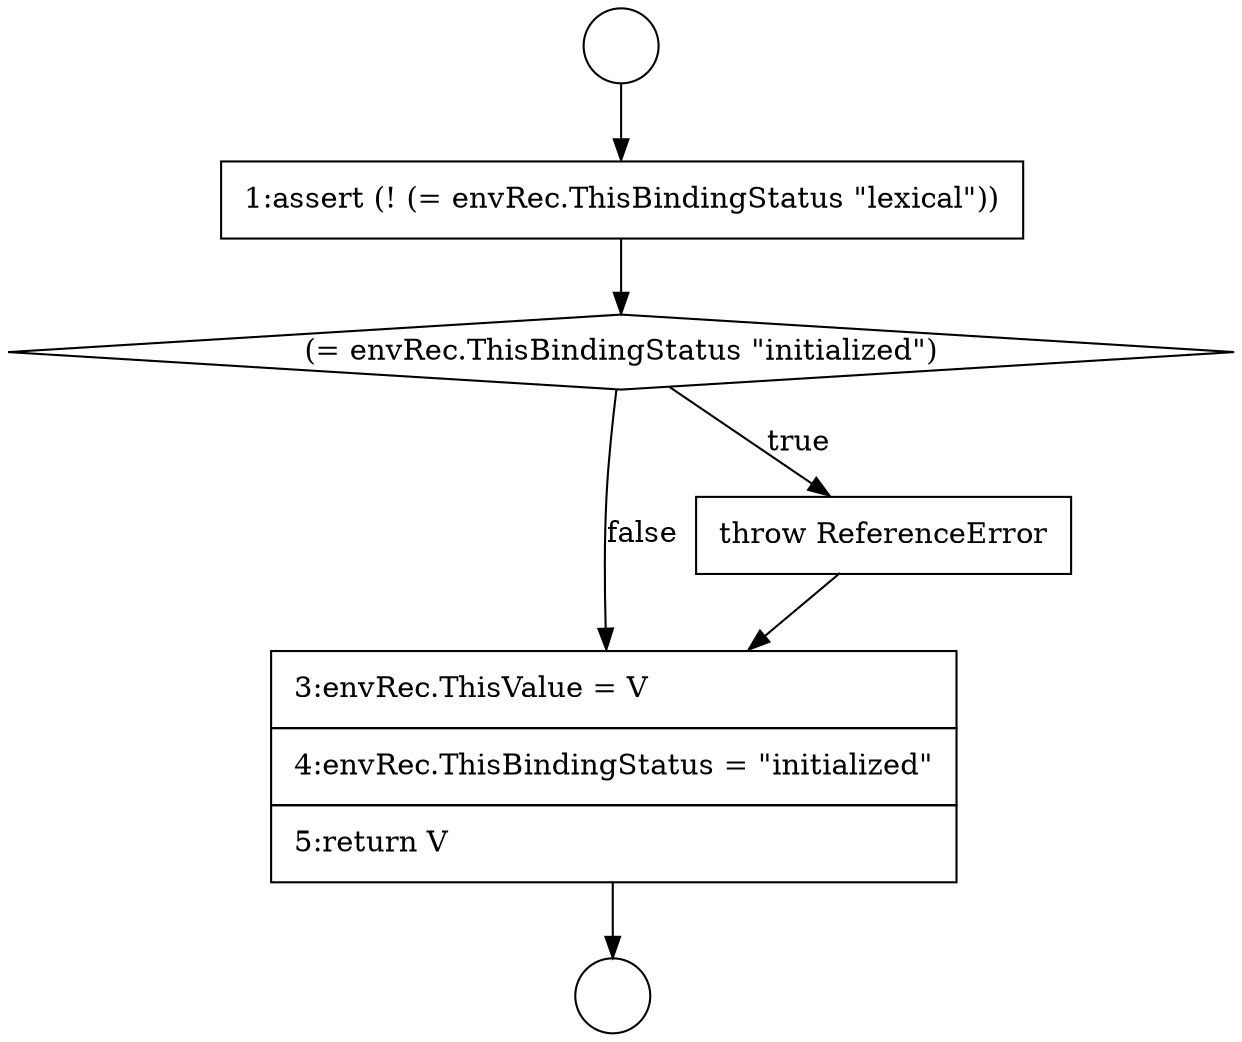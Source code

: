 digraph {
  node1179 [shape=none, margin=0, label=<<font color="black">
    <table border="0" cellborder="1" cellspacing="0" cellpadding="10">
      <tr><td align="left">1:assert (! (= envRec.ThisBindingStatus &quot;lexical&quot;))</td></tr>
    </table>
  </font>> color="black" fillcolor="white" style=filled]
  node1178 [shape=circle label=" " color="black" fillcolor="white" style=filled]
  node1182 [shape=none, margin=0, label=<<font color="black">
    <table border="0" cellborder="1" cellspacing="0" cellpadding="10">
      <tr><td align="left">3:envRec.ThisValue = V</td></tr>
      <tr><td align="left">4:envRec.ThisBindingStatus = &quot;initialized&quot;</td></tr>
      <tr><td align="left">5:return V</td></tr>
    </table>
  </font>> color="black" fillcolor="white" style=filled]
  node1177 [shape=circle label=" " color="black" fillcolor="white" style=filled]
  node1181 [shape=none, margin=0, label=<<font color="black">
    <table border="0" cellborder="1" cellspacing="0" cellpadding="10">
      <tr><td align="left">throw ReferenceError</td></tr>
    </table>
  </font>> color="black" fillcolor="white" style=filled]
  node1180 [shape=diamond, label=<<font color="black">(= envRec.ThisBindingStatus &quot;initialized&quot;)</font>> color="black" fillcolor="white" style=filled]
  node1177 -> node1179 [ color="black"]
  node1180 -> node1181 [label=<<font color="black">true</font>> color="black"]
  node1180 -> node1182 [label=<<font color="black">false</font>> color="black"]
  node1182 -> node1178 [ color="black"]
  node1181 -> node1182 [ color="black"]
  node1179 -> node1180 [ color="black"]
}
